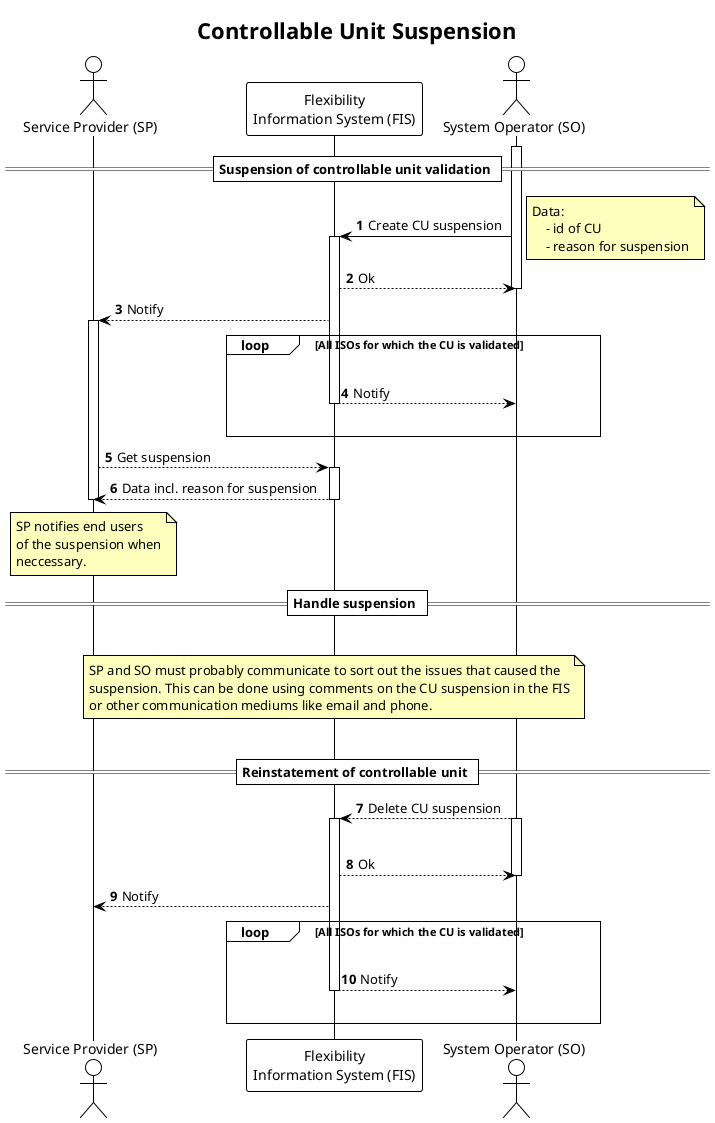 @startuml controllable_unit_suspension

!theme plain

title Controllable Unit Suspension

autonumber
skinparam note {
    BackgroundColor #FFFFBD
}

actor "Service Provider (SP)" as SP
participant "Flexibility\nInformation System (FIS)" as FIS
actor "System Operator (SO)" as SO 

== Suspension of controllable unit validation ==

activate SO
SO -> FIS: Create CU suspension

note right
    Data:
        - id of CU
        - reason for suspension
end note

activate FIS

FIS --> SO: Ok
deactivate SO
FIS-->SP: Notify
activate SP 
loop All ISOs for which the CU is validated
    |||
    FIS --> SO: Notify
    deactivate FIS
    |||
end

SP --> FIS: Get suspension
activate FIS 
FIS --> SP: Data incl. reason for suspension
deactivate FIS

note over SP
    SP notifies end users
    of the suspension when
    neccessary.
end note

== Handle suspension ==
|||
note over FIS
    SP and SO must probably communicate to sort out the issues that caused the 
    suspension. This can be done using comments on the CU suspension in the FIS
    or other communication mediums like email and phone. 
end note
|||
deactivate SP

== Reinstatement of controllable unit ==

SO --> FIS: Delete CU suspension
activate SO 
|||
activate FIS
FIS --> SO: Ok
deactivate SO
FIS --> SP: Notify

loop All ISOs for which the CU is validated
    |||
    FIS --> SO: Notify
    deactivate FIS
    |||
end

@enduml